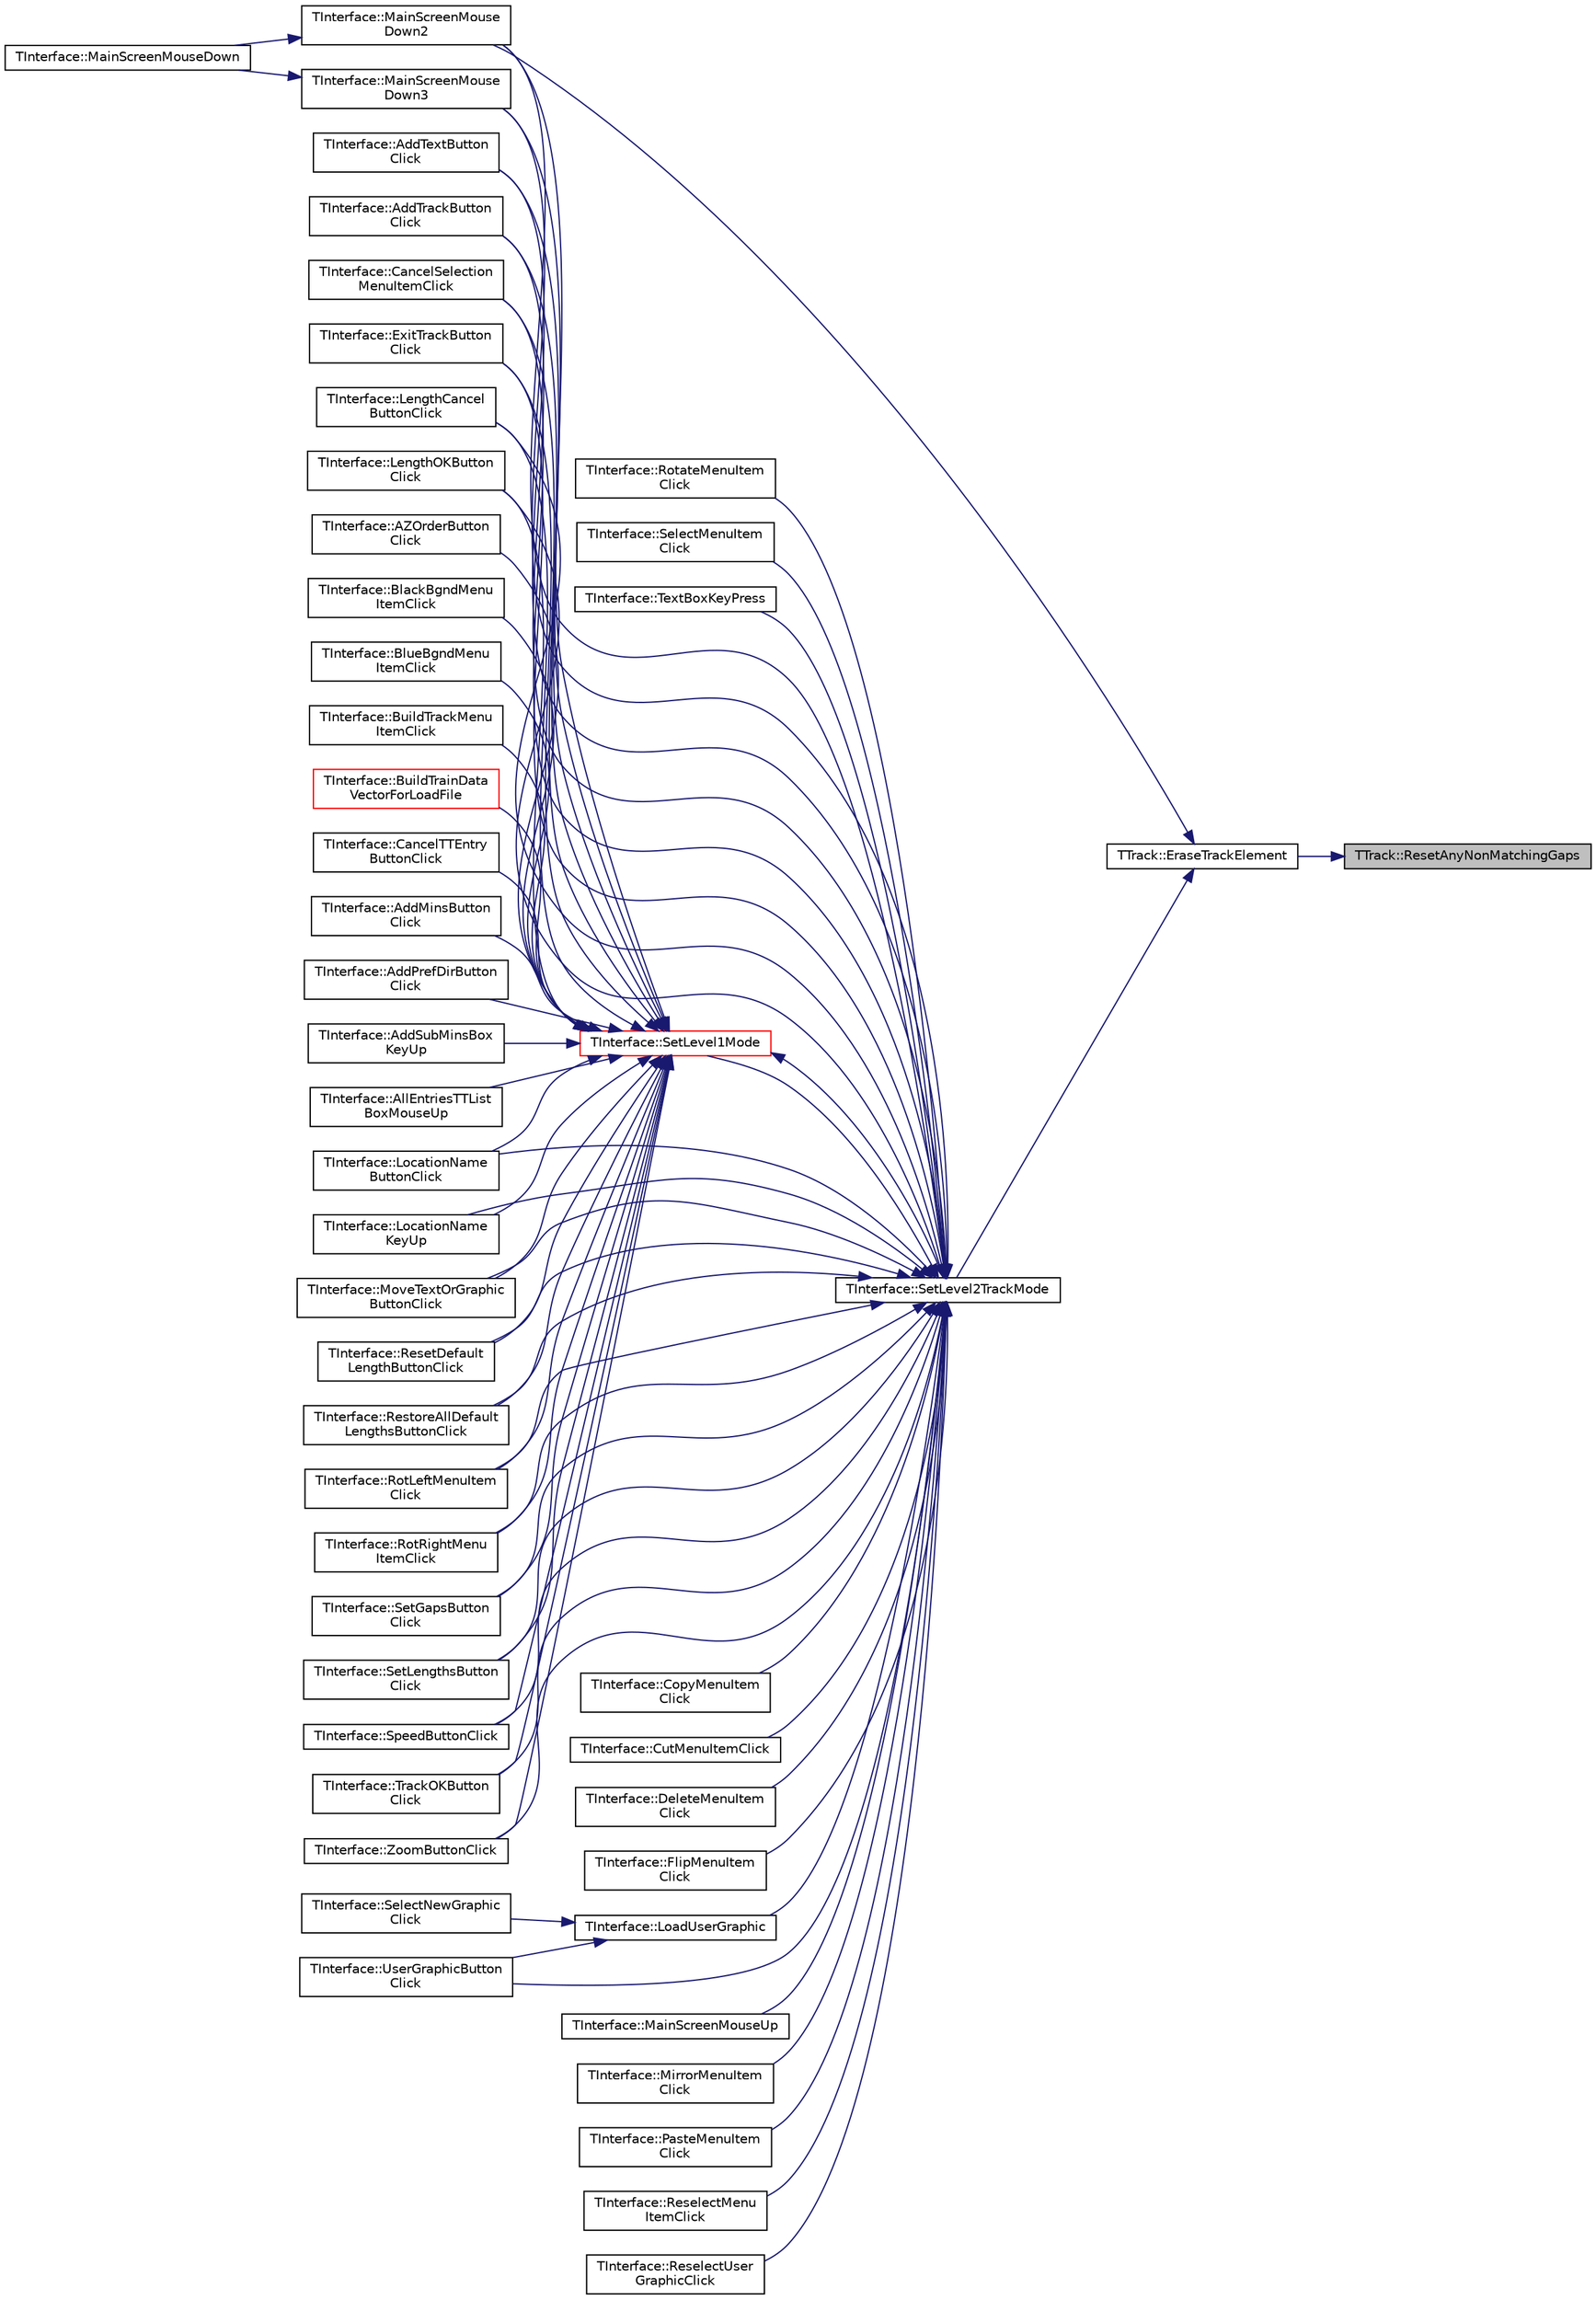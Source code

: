 digraph "TTrack::ResetAnyNonMatchingGaps"
{
 // INTERACTIVE_SVG=YES
 // LATEX_PDF_SIZE
  edge [fontname="Helvetica",fontsize="10",labelfontname="Helvetica",labelfontsize="10"];
  node [fontname="Helvetica",fontsize="10",shape=record];
  rankdir="RL";
  Node1 [label="TTrack::ResetAnyNonMatchingGaps",height=0.2,width=0.4,color="black", fillcolor="grey75", style="filled", fontcolor="black",tooltip="Called by EraseTrackElement after the element has been erased and the vector positions changed,..."];
  Node1 -> Node2 [dir="back",color="midnightblue",fontsize="10",style="solid",fontname="Helvetica"];
  Node2 [label="TTrack::EraseTrackElement",height=0.2,width=0.4,color="black", fillcolor="white", style="filled",URL="$class_t_track.html#aa7b58c83ca1743ad3e4607ac0af9c71c",tooltip="Erases all active and inactive track elements at HLocInput & VLocInput from the vectors,..."];
  Node2 -> Node3 [dir="back",color="midnightblue",fontsize="10",style="solid",fontname="Helvetica"];
  Node3 [label="TInterface::MainScreenMouse\lDown2",height=0.2,width=0.4,color="black", fillcolor="white", style="filled",URL="$class_t_interface.html#abf07d5edc1507de381825f17620748b2",tooltip="Called when mouse button clicked in zoom-in mode."];
  Node3 -> Node4 [dir="back",color="midnightblue",fontsize="10",style="solid",fontname="Helvetica"];
  Node4 [label="TInterface::MainScreenMouseDown",height=0.2,width=0.4,color="black", fillcolor="white", style="filled",URL="$class_t_interface.html#a7f37862fb9e01e1328d9fd3fd8c50094",tooltip=" "];
  Node2 -> Node5 [dir="back",color="midnightblue",fontsize="10",style="solid",fontname="Helvetica"];
  Node5 [label="TInterface::SetLevel2TrackMode",height=0.2,width=0.4,color="black", fillcolor="white", style="filled",URL="$class_t_interface.html#a19ee788122a66d7e97873159bf2e4e4b",tooltip="Sets the Level2TrackMode user mode, using the Level2TrackMode variable to determine the mode."];
  Node5 -> Node6 [dir="back",color="midnightblue",fontsize="10",style="solid",fontname="Helvetica"];
  Node6 [label="TInterface::AddTextButton\lClick",height=0.2,width=0.4,color="black", fillcolor="white", style="filled",URL="$class_t_interface.html#aa20c05bf2d6c23035a10a89796334d0f",tooltip=" "];
  Node5 -> Node7 [dir="back",color="midnightblue",fontsize="10",style="solid",fontname="Helvetica"];
  Node7 [label="TInterface::AddTrackButton\lClick",height=0.2,width=0.4,color="black", fillcolor="white", style="filled",URL="$class_t_interface.html#a10494e62a7bb4e7114ab4d98e18499f1",tooltip=" "];
  Node5 -> Node8 [dir="back",color="midnightblue",fontsize="10",style="solid",fontname="Helvetica"];
  Node8 [label="TInterface::CancelSelection\lMenuItemClick",height=0.2,width=0.4,color="black", fillcolor="white", style="filled",URL="$class_t_interface.html#a2fb2cd7dbddb7fa689ea994e9ffc10ff",tooltip=" "];
  Node5 -> Node9 [dir="back",color="midnightblue",fontsize="10",style="solid",fontname="Helvetica"];
  Node9 [label="TInterface::CopyMenuItem\lClick",height=0.2,width=0.4,color="black", fillcolor="white", style="filled",URL="$class_t_interface.html#a424a7eb780461c1acb396feb21f52062",tooltip=" "];
  Node5 -> Node10 [dir="back",color="midnightblue",fontsize="10",style="solid",fontname="Helvetica"];
  Node10 [label="TInterface::CutMenuItemClick",height=0.2,width=0.4,color="black", fillcolor="white", style="filled",URL="$class_t_interface.html#ae6e977c9dfdfbde9924ceefd19d7d0d3",tooltip=" "];
  Node5 -> Node11 [dir="back",color="midnightblue",fontsize="10",style="solid",fontname="Helvetica"];
  Node11 [label="TInterface::DeleteMenuItem\lClick",height=0.2,width=0.4,color="black", fillcolor="white", style="filled",URL="$class_t_interface.html#aff2c1cd6ed2d45fdcf6392a85a6d9415",tooltip=" "];
  Node5 -> Node12 [dir="back",color="midnightblue",fontsize="10",style="solid",fontname="Helvetica"];
  Node12 [label="TInterface::ExitTrackButton\lClick",height=0.2,width=0.4,color="black", fillcolor="white", style="filled",URL="$class_t_interface.html#ad0fa9f32b059b346e066ab23d62a4bfc",tooltip=" "];
  Node5 -> Node13 [dir="back",color="midnightblue",fontsize="10",style="solid",fontname="Helvetica"];
  Node13 [label="TInterface::FlipMenuItem\lClick",height=0.2,width=0.4,color="black", fillcolor="white", style="filled",URL="$class_t_interface.html#add5fbdbceae6285c2cc440905b270491",tooltip=" "];
  Node5 -> Node14 [dir="back",color="midnightblue",fontsize="10",style="solid",fontname="Helvetica"];
  Node14 [label="TInterface::LengthCancel\lButtonClick",height=0.2,width=0.4,color="black", fillcolor="white", style="filled",URL="$class_t_interface.html#a5e7eff5bd235780252147bb4878a4c95",tooltip=" "];
  Node5 -> Node15 [dir="back",color="midnightblue",fontsize="10",style="solid",fontname="Helvetica"];
  Node15 [label="TInterface::LengthOKButton\lClick",height=0.2,width=0.4,color="black", fillcolor="white", style="filled",URL="$class_t_interface.html#ab34f55bab5984b72264d7275660a3463",tooltip=" "];
  Node5 -> Node16 [dir="back",color="midnightblue",fontsize="10",style="solid",fontname="Helvetica"];
  Node16 [label="TInterface::LoadUserGraphic",height=0.2,width=0.4,color="black", fillcolor="white", style="filled",URL="$class_t_interface.html#ac04724e6b4eafc041ee65ce5168a82ae",tooltip="Load a user-defined graphic (bmp, gif, jpg, png)."];
  Node16 -> Node17 [dir="back",color="midnightblue",fontsize="10",style="solid",fontname="Helvetica"];
  Node17 [label="TInterface::SelectNewGraphic\lClick",height=0.2,width=0.4,color="black", fillcolor="white", style="filled",URL="$class_t_interface.html#a76ee131726624d4cb505d4771e5051a2",tooltip=" "];
  Node16 -> Node18 [dir="back",color="midnightblue",fontsize="10",style="solid",fontname="Helvetica"];
  Node18 [label="TInterface::UserGraphicButton\lClick",height=0.2,width=0.4,color="black", fillcolor="white", style="filled",URL="$class_t_interface.html#a9bc3aaa0f0176016dc5c84245917aa71",tooltip=" "];
  Node5 -> Node19 [dir="back",color="midnightblue",fontsize="10",style="solid",fontname="Helvetica"];
  Node19 [label="TInterface::LocationName\lButtonClick",height=0.2,width=0.4,color="black", fillcolor="white", style="filled",URL="$class_t_interface.html#aef9267dd01da25269797e2e8ca08a3f9",tooltip=" "];
  Node5 -> Node20 [dir="back",color="midnightblue",fontsize="10",style="solid",fontname="Helvetica"];
  Node20 [label="TInterface::LocationName\lKeyUp",height=0.2,width=0.4,color="black", fillcolor="white", style="filled",URL="$class_t_interface.html#ac666c9f62cdb68b29c2a7db123a43a28",tooltip=" "];
  Node5 -> Node3 [dir="back",color="midnightblue",fontsize="10",style="solid",fontname="Helvetica"];
  Node5 -> Node21 [dir="back",color="midnightblue",fontsize="10",style="solid",fontname="Helvetica"];
  Node21 [label="TInterface::MainScreenMouse\lDown3",height=0.2,width=0.4,color="black", fillcolor="white", style="filled",URL="$class_t_interface.html#a8c96de45b013362b03ad0e8725a7c64b",tooltip="Called when mouse button clicked in zoom-out mode."];
  Node21 -> Node4 [dir="back",color="midnightblue",fontsize="10",style="solid",fontname="Helvetica"];
  Node5 -> Node22 [dir="back",color="midnightblue",fontsize="10",style="solid",fontname="Helvetica"];
  Node22 [label="TInterface::MainScreenMouseUp",height=0.2,width=0.4,color="black", fillcolor="white", style="filled",URL="$class_t_interface.html#a03280ee86df28a9a7cf4473cdf7b9f8b",tooltip=" "];
  Node5 -> Node23 [dir="back",color="midnightblue",fontsize="10",style="solid",fontname="Helvetica"];
  Node23 [label="TInterface::MirrorMenuItem\lClick",height=0.2,width=0.4,color="black", fillcolor="white", style="filled",URL="$class_t_interface.html#a4ee6afffbc33eab918cba315ab65ee6e",tooltip=" "];
  Node5 -> Node24 [dir="back",color="midnightblue",fontsize="10",style="solid",fontname="Helvetica"];
  Node24 [label="TInterface::MoveTextOrGraphic\lButtonClick",height=0.2,width=0.4,color="black", fillcolor="white", style="filled",URL="$class_t_interface.html#a13e8cd35a6f61caf6794791f1a4fe7f6",tooltip=" "];
  Node5 -> Node25 [dir="back",color="midnightblue",fontsize="10",style="solid",fontname="Helvetica"];
  Node25 [label="TInterface::PasteMenuItem\lClick",height=0.2,width=0.4,color="black", fillcolor="white", style="filled",URL="$class_t_interface.html#a4ef96184d97d0f9ff92e78328578e825",tooltip=" "];
  Node5 -> Node26 [dir="back",color="midnightblue",fontsize="10",style="solid",fontname="Helvetica"];
  Node26 [label="TInterface::ReselectMenu\lItemClick",height=0.2,width=0.4,color="black", fillcolor="white", style="filled",URL="$class_t_interface.html#a7d0d3bbfab692ca3d26c1eea6ef24542",tooltip=" "];
  Node5 -> Node27 [dir="back",color="midnightblue",fontsize="10",style="solid",fontname="Helvetica"];
  Node27 [label="TInterface::ReselectUser\lGraphicClick",height=0.2,width=0.4,color="black", fillcolor="white", style="filled",URL="$class_t_interface.html#ac285c199f6c43151dbec9ba017a29bdc",tooltip=" "];
  Node5 -> Node28 [dir="back",color="midnightblue",fontsize="10",style="solid",fontname="Helvetica"];
  Node28 [label="TInterface::ResetDefault\lLengthButtonClick",height=0.2,width=0.4,color="black", fillcolor="white", style="filled",URL="$class_t_interface.html#aa439e164f7f2304477010985c2caabed",tooltip=" "];
  Node5 -> Node29 [dir="back",color="midnightblue",fontsize="10",style="solid",fontname="Helvetica"];
  Node29 [label="TInterface::RestoreAllDefault\lLengthsButtonClick",height=0.2,width=0.4,color="black", fillcolor="white", style="filled",URL="$class_t_interface.html#a9113d88b504cd30eb8dd6ecddde1c0ec",tooltip=" "];
  Node5 -> Node30 [dir="back",color="midnightblue",fontsize="10",style="solid",fontname="Helvetica"];
  Node30 [label="TInterface::RotateMenuItem\lClick",height=0.2,width=0.4,color="black", fillcolor="white", style="filled",URL="$class_t_interface.html#a02e91aba36e2b91354abd2884f658510",tooltip=" "];
  Node5 -> Node31 [dir="back",color="midnightblue",fontsize="10",style="solid",fontname="Helvetica"];
  Node31 [label="TInterface::RotLeftMenuItem\lClick",height=0.2,width=0.4,color="black", fillcolor="white", style="filled",URL="$class_t_interface.html#a3cf2db0424e05908b20a97130895d056",tooltip=" "];
  Node5 -> Node32 [dir="back",color="midnightblue",fontsize="10",style="solid",fontname="Helvetica"];
  Node32 [label="TInterface::RotRightMenu\lItemClick",height=0.2,width=0.4,color="black", fillcolor="white", style="filled",URL="$class_t_interface.html#aa6e7359ece526e43589456e9a31851a0",tooltip=" "];
  Node5 -> Node33 [dir="back",color="midnightblue",fontsize="10",style="solid",fontname="Helvetica"];
  Node33 [label="TInterface::SelectMenuItem\lClick",height=0.2,width=0.4,color="black", fillcolor="white", style="filled",URL="$class_t_interface.html#a6a0ecdd864e40a84b833014d4478d1e3",tooltip=" "];
  Node5 -> Node34 [dir="back",color="midnightblue",fontsize="10",style="solid",fontname="Helvetica"];
  Node34 [label="TInterface::SetGapsButton\lClick",height=0.2,width=0.4,color="black", fillcolor="white", style="filled",URL="$class_t_interface.html#a19148984e07e16178b6a6898bcbcdf22",tooltip=" "];
  Node5 -> Node35 [dir="back",color="midnightblue",fontsize="10",style="solid",fontname="Helvetica"];
  Node35 [label="TInterface::SetLengthsButton\lClick",height=0.2,width=0.4,color="black", fillcolor="white", style="filled",URL="$class_t_interface.html#a4b0c482229c19b856a8c3f07815e5d7d",tooltip=" "];
  Node5 -> Node36 [dir="back",color="midnightblue",fontsize="10",style="solid",fontname="Helvetica"];
  Node36 [label="TInterface::SetLevel1Mode",height=0.2,width=0.4,color="red", fillcolor="white", style="filled",URL="$class_t_interface.html#acf77f2eeeac0775fde4f25ba46099e0b",tooltip="Sets the Level1 user mode, using the Level1Mode variable to determine the mode."];
  Node36 -> Node37 [dir="back",color="midnightblue",fontsize="10",style="solid",fontname="Helvetica"];
  Node37 [label="TInterface::AddMinsButton\lClick",height=0.2,width=0.4,color="black", fillcolor="white", style="filled",URL="$class_t_interface.html#a30904d608111ce6452a9861d86b64267",tooltip=" "];
  Node36 -> Node38 [dir="back",color="midnightblue",fontsize="10",style="solid",fontname="Helvetica"];
  Node38 [label="TInterface::AddPrefDirButton\lClick",height=0.2,width=0.4,color="black", fillcolor="white", style="filled",URL="$class_t_interface.html#a1b1a4260e251c9bd5f48fd6c3432e7a5",tooltip=" "];
  Node36 -> Node39 [dir="back",color="midnightblue",fontsize="10",style="solid",fontname="Helvetica"];
  Node39 [label="TInterface::AddSubMinsBox\lKeyUp",height=0.2,width=0.4,color="black", fillcolor="white", style="filled",URL="$class_t_interface.html#a0abab134f4994b02507e1e2d3f31cd77",tooltip=" "];
  Node36 -> Node6 [dir="back",color="midnightblue",fontsize="10",style="solid",fontname="Helvetica"];
  Node36 -> Node7 [dir="back",color="midnightblue",fontsize="10",style="solid",fontname="Helvetica"];
  Node36 -> Node40 [dir="back",color="midnightblue",fontsize="10",style="solid",fontname="Helvetica"];
  Node40 [label="TInterface::AllEntriesTTList\lBoxMouseUp",height=0.2,width=0.4,color="black", fillcolor="white", style="filled",URL="$class_t_interface.html#a189a4b05f27d6b5ec8b9a90ec1a9cc50",tooltip=" "];
  Node36 -> Node41 [dir="back",color="midnightblue",fontsize="10",style="solid",fontname="Helvetica"];
  Node41 [label="TInterface::AZOrderButton\lClick",height=0.2,width=0.4,color="black", fillcolor="white", style="filled",URL="$class_t_interface.html#a28579472104533fb5fd01066a22fbb5b",tooltip=" "];
  Node36 -> Node42 [dir="back",color="midnightblue",fontsize="10",style="solid",fontname="Helvetica"];
  Node42 [label="TInterface::BlackBgndMenu\lItemClick",height=0.2,width=0.4,color="black", fillcolor="white", style="filled",URL="$class_t_interface.html#a237c151513ca8adca6cd1006cc2fc66f",tooltip=" "];
  Node36 -> Node43 [dir="back",color="midnightblue",fontsize="10",style="solid",fontname="Helvetica"];
  Node43 [label="TInterface::BlueBgndMenu\lItemClick",height=0.2,width=0.4,color="black", fillcolor="white", style="filled",URL="$class_t_interface.html#a24d79aa4745e495daa07bb5ce412e75f",tooltip=" "];
  Node36 -> Node44 [dir="back",color="midnightblue",fontsize="10",style="solid",fontname="Helvetica"];
  Node44 [label="TInterface::BuildTrackMenu\lItemClick",height=0.2,width=0.4,color="black", fillcolor="white", style="filled",URL="$class_t_interface.html#ab1799665ee1e4212186f80ab49acf1e1",tooltip=" "];
  Node36 -> Node45 [dir="back",color="midnightblue",fontsize="10",style="solid",fontname="Helvetica"];
  Node45 [label="TInterface::BuildTrainData\lVectorForLoadFile",height=0.2,width=0.4,color="red", fillcolor="white", style="filled",URL="$class_t_interface.html#a148e3f99d39f596dbd7d490403936154",tooltip="Convert a stored timetable file (either as a stand alone file or within a session file) to a loaded t..."];
  Node36 -> Node8 [dir="back",color="midnightblue",fontsize="10",style="solid",fontname="Helvetica"];
  Node36 -> Node52 [dir="back",color="midnightblue",fontsize="10",style="solid",fontname="Helvetica"];
  Node52 [label="TInterface::CancelTTEntry\lButtonClick",height=0.2,width=0.4,color="black", fillcolor="white", style="filled",URL="$class_t_interface.html#a6fb1db3295ef42cb1b6f20bc142fa502",tooltip=" "];
  Node36 -> Node12 [dir="back",color="midnightblue",fontsize="10",style="solid",fontname="Helvetica"];
  Node36 -> Node14 [dir="back",color="midnightblue",fontsize="10",style="solid",fontname="Helvetica"];
  Node36 -> Node15 [dir="back",color="midnightblue",fontsize="10",style="solid",fontname="Helvetica"];
  Node36 -> Node19 [dir="back",color="midnightblue",fontsize="10",style="solid",fontname="Helvetica"];
  Node36 -> Node20 [dir="back",color="midnightblue",fontsize="10",style="solid",fontname="Helvetica"];
  Node36 -> Node3 [dir="back",color="midnightblue",fontsize="10",style="solid",fontname="Helvetica"];
  Node36 -> Node21 [dir="back",color="midnightblue",fontsize="10",style="solid",fontname="Helvetica"];
  Node36 -> Node24 [dir="back",color="midnightblue",fontsize="10",style="solid",fontname="Helvetica"];
  Node36 -> Node28 [dir="back",color="midnightblue",fontsize="10",style="solid",fontname="Helvetica"];
  Node36 -> Node29 [dir="back",color="midnightblue",fontsize="10",style="solid",fontname="Helvetica"];
  Node36 -> Node31 [dir="back",color="midnightblue",fontsize="10",style="solid",fontname="Helvetica"];
  Node36 -> Node32 [dir="back",color="midnightblue",fontsize="10",style="solid",fontname="Helvetica"];
  Node36 -> Node34 [dir="back",color="midnightblue",fontsize="10",style="solid",fontname="Helvetica"];
  Node36 -> Node35 [dir="back",color="midnightblue",fontsize="10",style="solid",fontname="Helvetica"];
  Node36 -> Node5 [dir="back",color="midnightblue",fontsize="10",style="solid",fontname="Helvetica"];
  Node36 -> Node98 [dir="back",color="midnightblue",fontsize="10",style="solid",fontname="Helvetica"];
  Node98 [label="TInterface::SpeedButtonClick",height=0.2,width=0.4,color="black", fillcolor="white", style="filled",URL="$class_t_interface.html#ab1487b7a54ebacf27d7b980c65723d18",tooltip=" "];
  Node36 -> Node100 [dir="back",color="midnightblue",fontsize="10",style="solid",fontname="Helvetica"];
  Node100 [label="TInterface::TrackOKButton\lClick",height=0.2,width=0.4,color="black", fillcolor="white", style="filled",URL="$class_t_interface.html#aab42b12ff3ba43ad2f70994b5399dd90",tooltip=" "];
  Node36 -> Node96 [dir="back",color="midnightblue",fontsize="10",style="solid",fontname="Helvetica"];
  Node96 [label="TInterface::ZoomButtonClick",height=0.2,width=0.4,color="black", fillcolor="white", style="filled",URL="$class_t_interface.html#a08305797df7dfbdd16b3e8900c33e0bc",tooltip=" "];
  Node5 -> Node98 [dir="back",color="midnightblue",fontsize="10",style="solid",fontname="Helvetica"];
  Node5 -> Node105 [dir="back",color="midnightblue",fontsize="10",style="solid",fontname="Helvetica"];
  Node105 [label="TInterface::TextBoxKeyPress",height=0.2,width=0.4,color="black", fillcolor="white", style="filled",URL="$class_t_interface.html#ad0ce61f7a8050fb57d19ebd049fa8b49",tooltip=" "];
  Node5 -> Node100 [dir="back",color="midnightblue",fontsize="10",style="solid",fontname="Helvetica"];
  Node5 -> Node18 [dir="back",color="midnightblue",fontsize="10",style="solid",fontname="Helvetica"];
  Node5 -> Node96 [dir="back",color="midnightblue",fontsize="10",style="solid",fontname="Helvetica"];
}
